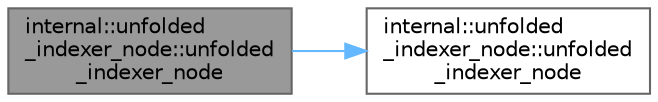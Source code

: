 digraph "internal::unfolded_indexer_node::unfolded_indexer_node"
{
 // LATEX_PDF_SIZE
  bgcolor="transparent";
  edge [fontname=Helvetica,fontsize=10,labelfontname=Helvetica,labelfontsize=10];
  node [fontname=Helvetica,fontsize=10,shape=box,height=0.2,width=0.4];
  rankdir="LR";
  Node1 [id="Node000001",label="internal::unfolded\l_indexer_node::unfolded\l_indexer_node",height=0.2,width=0.4,color="gray40", fillcolor="grey60", style="filled", fontcolor="black",tooltip=" "];
  Node1 -> Node2 [id="edge1_Node000001_Node000002",color="steelblue1",style="solid",tooltip=" "];
  Node2 [id="Node000002",label="internal::unfolded\l_indexer_node::unfolded\l_indexer_node",height=0.2,width=0.4,color="grey40", fillcolor="white", style="filled",URL="$classinternal_1_1unfolded__indexer__node.html#a08643dea73fda2b844e06a4605f935ca",tooltip=" "];
}

